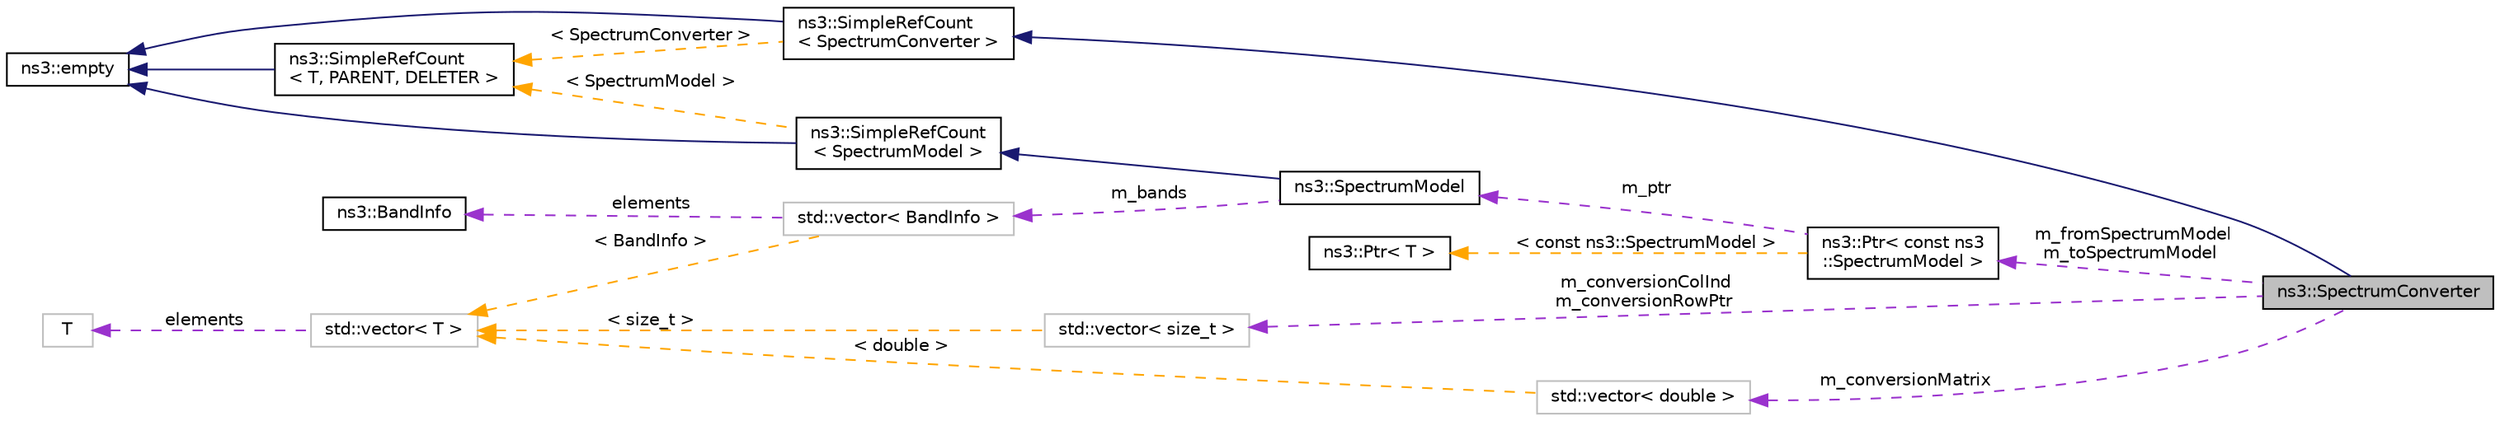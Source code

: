 digraph "ns3::SpectrumConverter"
{
 // LATEX_PDF_SIZE
  edge [fontname="Helvetica",fontsize="10",labelfontname="Helvetica",labelfontsize="10"];
  node [fontname="Helvetica",fontsize="10",shape=record];
  rankdir="LR";
  Node1 [label="ns3::SpectrumConverter",height=0.2,width=0.4,color="black", fillcolor="grey75", style="filled", fontcolor="black",tooltip="Class which implements a converter between SpectrumValue which are defined over different SpectrumMod..."];
  Node2 -> Node1 [dir="back",color="midnightblue",fontsize="10",style="solid",fontname="Helvetica"];
  Node2 [label="ns3::SimpleRefCount\l\< SpectrumConverter \>",height=0.2,width=0.4,color="black", fillcolor="white", style="filled",URL="$classns3_1_1_simple_ref_count.html",tooltip=" "];
  Node3 -> Node2 [dir="back",color="midnightblue",fontsize="10",style="solid",fontname="Helvetica"];
  Node3 [label="ns3::empty",height=0.2,width=0.4,color="black", fillcolor="white", style="filled",URL="$classns3_1_1empty.html",tooltip="make Callback use a separate empty type"];
  Node4 -> Node2 [dir="back",color="orange",fontsize="10",style="dashed",label=" \< SpectrumConverter \>" ,fontname="Helvetica"];
  Node4 [label="ns3::SimpleRefCount\l\< T, PARENT, DELETER \>",height=0.2,width=0.4,color="black", fillcolor="white", style="filled",URL="$classns3_1_1_simple_ref_count.html",tooltip="A template-based reference counting class."];
  Node3 -> Node4 [dir="back",color="midnightblue",fontsize="10",style="solid",fontname="Helvetica"];
  Node5 -> Node1 [dir="back",color="darkorchid3",fontsize="10",style="dashed",label=" m_fromSpectrumModel\nm_toSpectrumModel" ,fontname="Helvetica"];
  Node5 [label="ns3::Ptr\< const ns3\l::SpectrumModel \>",height=0.2,width=0.4,color="black", fillcolor="white", style="filled",URL="$classns3_1_1_ptr.html",tooltip=" "];
  Node6 -> Node5 [dir="back",color="darkorchid3",fontsize="10",style="dashed",label=" m_ptr" ,fontname="Helvetica"];
  Node6 [label="ns3::SpectrumModel",height=0.2,width=0.4,color="black", fillcolor="white", style="filled",URL="$classns3_1_1_spectrum_model.html",tooltip="Set of frequency values implementing the domain of the functions in the Function Space defined by Spe..."];
  Node7 -> Node6 [dir="back",color="midnightblue",fontsize="10",style="solid",fontname="Helvetica"];
  Node7 [label="ns3::SimpleRefCount\l\< SpectrumModel \>",height=0.2,width=0.4,color="black", fillcolor="white", style="filled",URL="$classns3_1_1_simple_ref_count.html",tooltip=" "];
  Node3 -> Node7 [dir="back",color="midnightblue",fontsize="10",style="solid",fontname="Helvetica"];
  Node4 -> Node7 [dir="back",color="orange",fontsize="10",style="dashed",label=" \< SpectrumModel \>" ,fontname="Helvetica"];
  Node8 -> Node6 [dir="back",color="darkorchid3",fontsize="10",style="dashed",label=" m_bands" ,fontname="Helvetica"];
  Node8 [label="std::vector\< BandInfo \>",height=0.2,width=0.4,color="grey75", fillcolor="white", style="filled",tooltip=" "];
  Node9 -> Node8 [dir="back",color="darkorchid3",fontsize="10",style="dashed",label=" elements" ,fontname="Helvetica"];
  Node9 [label="ns3::BandInfo",height=0.2,width=0.4,color="black", fillcolor="white", style="filled",URL="$structns3_1_1_band_info.html",tooltip="The building block of a SpectrumModel."];
  Node10 -> Node8 [dir="back",color="orange",fontsize="10",style="dashed",label=" \< BandInfo \>" ,fontname="Helvetica"];
  Node10 [label="std::vector\< T \>",height=0.2,width=0.4,color="grey75", fillcolor="white", style="filled",tooltip=" "];
  Node11 -> Node10 [dir="back",color="darkorchid3",fontsize="10",style="dashed",label=" elements" ,fontname="Helvetica"];
  Node11 [label="T",height=0.2,width=0.4,color="grey75", fillcolor="white", style="filled",tooltip=" "];
  Node12 -> Node5 [dir="back",color="orange",fontsize="10",style="dashed",label=" \< const ns3::SpectrumModel \>" ,fontname="Helvetica"];
  Node12 [label="ns3::Ptr\< T \>",height=0.2,width=0.4,color="black", fillcolor="white", style="filled",URL="$classns3_1_1_ptr.html",tooltip="Smart pointer class similar to boost::intrusive_ptr."];
  Node13 -> Node1 [dir="back",color="darkorchid3",fontsize="10",style="dashed",label=" m_conversionColInd\nm_conversionRowPtr" ,fontname="Helvetica"];
  Node13 [label="std::vector\< size_t \>",height=0.2,width=0.4,color="grey75", fillcolor="white", style="filled",tooltip=" "];
  Node10 -> Node13 [dir="back",color="orange",fontsize="10",style="dashed",label=" \< size_t \>" ,fontname="Helvetica"];
  Node14 -> Node1 [dir="back",color="darkorchid3",fontsize="10",style="dashed",label=" m_conversionMatrix" ,fontname="Helvetica"];
  Node14 [label="std::vector\< double \>",height=0.2,width=0.4,color="grey75", fillcolor="white", style="filled",tooltip=" "];
  Node10 -> Node14 [dir="back",color="orange",fontsize="10",style="dashed",label=" \< double \>" ,fontname="Helvetica"];
}
